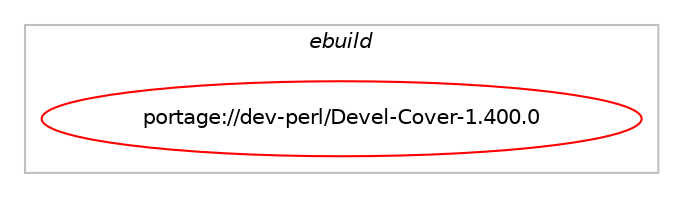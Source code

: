 digraph prolog {

# *************
# Graph options
# *************

newrank=true;
concentrate=true;
compound=true;
graph [rankdir=LR,fontname=Helvetica,fontsize=10,ranksep=1.5];#, ranksep=2.5, nodesep=0.2];
edge  [arrowhead=vee];
node  [fontname=Helvetica,fontsize=10];

# **********
# The ebuild
# **********

subgraph cluster_leftcol {
color=gray;
label=<<i>ebuild</i>>;
id [label="portage://dev-perl/Devel-Cover-1.400.0", color=red, width=4, href="../dev-perl/Devel-Cover-1.400.0.svg"];
}

# ****************
# The dependencies
# ****************

subgraph cluster_midcol {
color=gray;
label=<<i>dependencies</i>>;
subgraph cluster_compile {
fillcolor="#eeeeee";
style=filled;
label=<<i>compile</i>>;
# *** BEGIN UNKNOWN DEPENDENCY TYPE (TODO) ***
# id -> equal(package_dependency(portage://dev-perl/Devel-Cover-1.400.0,install,no,dev-lang,perl,greaterequal,[5.38.2,,-r3,5.38.2-r3],[],[use(equal(perl_features_debug),none),use(equal(perl_features_ithreads),none),use(equal(perl_features_quadmath),none)]))
# *** END UNKNOWN DEPENDENCY TYPE (TODO) ***

}
subgraph cluster_compileandrun {
fillcolor="#eeeeee";
style=filled;
label=<<i>compile and run</i>>;
}
subgraph cluster_run {
fillcolor="#eeeeee";
style=filled;
label=<<i>run</i>>;
# *** BEGIN UNKNOWN DEPENDENCY TYPE (TODO) ***
# id -> equal(use_conditional_group(negative,minimal,portage://dev-perl/Devel-Cover-1.400.0,[package_dependency(portage://dev-perl/Devel-Cover-1.400.0,run,no,dev-perl,Browser-Open,none,[,,],[],[]),package_dependency(portage://dev-perl/Devel-Cover-1.400.0,run,no,dev-perl,Capture-Tiny,none,[,,],[],[]),package_dependency(portage://dev-perl/Devel-Cover-1.400.0,run,no,dev-perl,Class-XSAccessor,none,[,,],[],[]),package_dependency(portage://dev-perl/Devel-Cover-1.400.0,run,no,dev-perl,HTML-Parser,none,[,,],[],[]),package_dependency(portage://dev-perl/Devel-Cover-1.400.0,run,no,dev-perl,JSON-MaybeXS,greaterequal,[1.3.3,,,1.3.3],[],[]),package_dependency(portage://dev-perl/Devel-Cover-1.400.0,run,no,dev-perl,Moo,none,[,,],[],[]),package_dependency(portage://dev-perl/Devel-Cover-1.400.0,run,no,dev-perl,Parallel-Iterator,none,[,,],[],[]),package_dependency(portage://dev-perl/Devel-Cover-1.400.0,run,no,dev-perl,Perl-Tidy,greaterequal,[20060719.0.0,,,20060719.0.0],[],[]),package_dependency(portage://dev-perl/Devel-Cover-1.400.0,run,no,dev-perl,Pod-Coverage,greaterequal,[0.220.0,,,0.220.0],[],[]),package_dependency(portage://dev-perl/Devel-Cover-1.400.0,run,no,dev-perl,Sereal-Decoder,none,[,,],[],[]),package_dependency(portage://dev-perl/Devel-Cover-1.400.0,run,no,dev-perl,Sereal-Encoder,none,[,,],[],[]),package_dependency(portage://dev-perl/Devel-Cover-1.400.0,run,no,dev-perl,PPI-HTML,greaterequal,[1.70.0,,,1.70.0],[],[]),package_dependency(portage://dev-perl/Devel-Cover-1.400.0,run,no,dev-perl,Template-Toolkit,greaterequal,[2.0.0,,,2.0.0],[],[]),package_dependency(portage://dev-perl/Devel-Cover-1.400.0,run,no,dev-perl,Test-Differences,none,[,,],[],[]),package_dependency(portage://dev-perl/Devel-Cover-1.400.0,run,no,dev-perl,namespace-clean,none,[,,],[],[])]))
# *** END UNKNOWN DEPENDENCY TYPE (TODO) ***

# *** BEGIN UNKNOWN DEPENDENCY TYPE (TODO) ***
# id -> equal(package_dependency(portage://dev-perl/Devel-Cover-1.400.0,run,no,dev-lang,perl,greaterequal,[5.38.2,,-r3,5.38.2-r3],[],[use(equal(perl_features_debug),none),use(equal(perl_features_ithreads),none),use(equal(perl_features_quadmath),none)]))
# *** END UNKNOWN DEPENDENCY TYPE (TODO) ***

# *** BEGIN UNKNOWN DEPENDENCY TYPE (TODO) ***
# id -> equal(package_dependency(portage://dev-perl/Devel-Cover-1.400.0,run,no,dev-lang,perl,none,[,,],any_same_slot,[]))
# *** END UNKNOWN DEPENDENCY TYPE (TODO) ***

# *** BEGIN UNKNOWN DEPENDENCY TYPE (TODO) ***
# id -> equal(package_dependency(portage://dev-perl/Devel-Cover-1.400.0,run,no,dev-perl,HTML-Parser,greaterequal,[3.690.0,,,3.690.0],[],[]))
# *** END UNKNOWN DEPENDENCY TYPE (TODO) ***

# *** BEGIN UNKNOWN DEPENDENCY TYPE (TODO) ***
# id -> equal(package_dependency(portage://dev-perl/Devel-Cover-1.400.0,run,no,virtual,perl-Digest-MD5,none,[,,],[],[]))
# *** END UNKNOWN DEPENDENCY TYPE (TODO) ***

# *** BEGIN UNKNOWN DEPENDENCY TYPE (TODO) ***
# id -> equal(package_dependency(portage://dev-perl/Devel-Cover-1.400.0,run,no,virtual,perl-Storable,none,[,,],[],[]))
# *** END UNKNOWN DEPENDENCY TYPE (TODO) ***

}
}

# **************
# The candidates
# **************

subgraph cluster_choices {
rank=same;
color=gray;
label=<<i>candidates</i>>;

}

}
